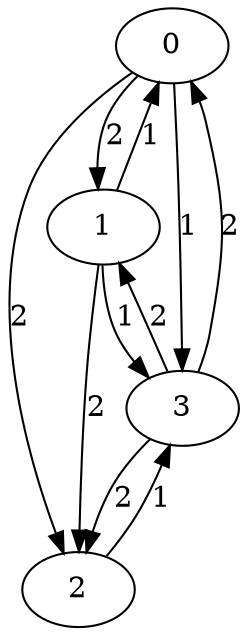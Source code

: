 //Divyashree Hanaganahalli Boregowda
//Roster No. #5
//CMPS 5443
//The adjacency Matrix is as below
//0 2 2 1 
//1 0 2 1 
//0 0 0 1 
//2 2 2 0 
digraph g {
0 -> 1 [label = 2] 
0 -> 2 [label = 2] 
0 -> 3 [label = 1] 
1 -> 0 [label = 1] 
1 -> 2 [label = 2] 
1 -> 3 [label = 1] 
2 -> 3 [label = 1] 
3 -> 0 [label = 2] 
3 -> 1 [label = 2] 
3 -> 2 [label = 2] 
}
